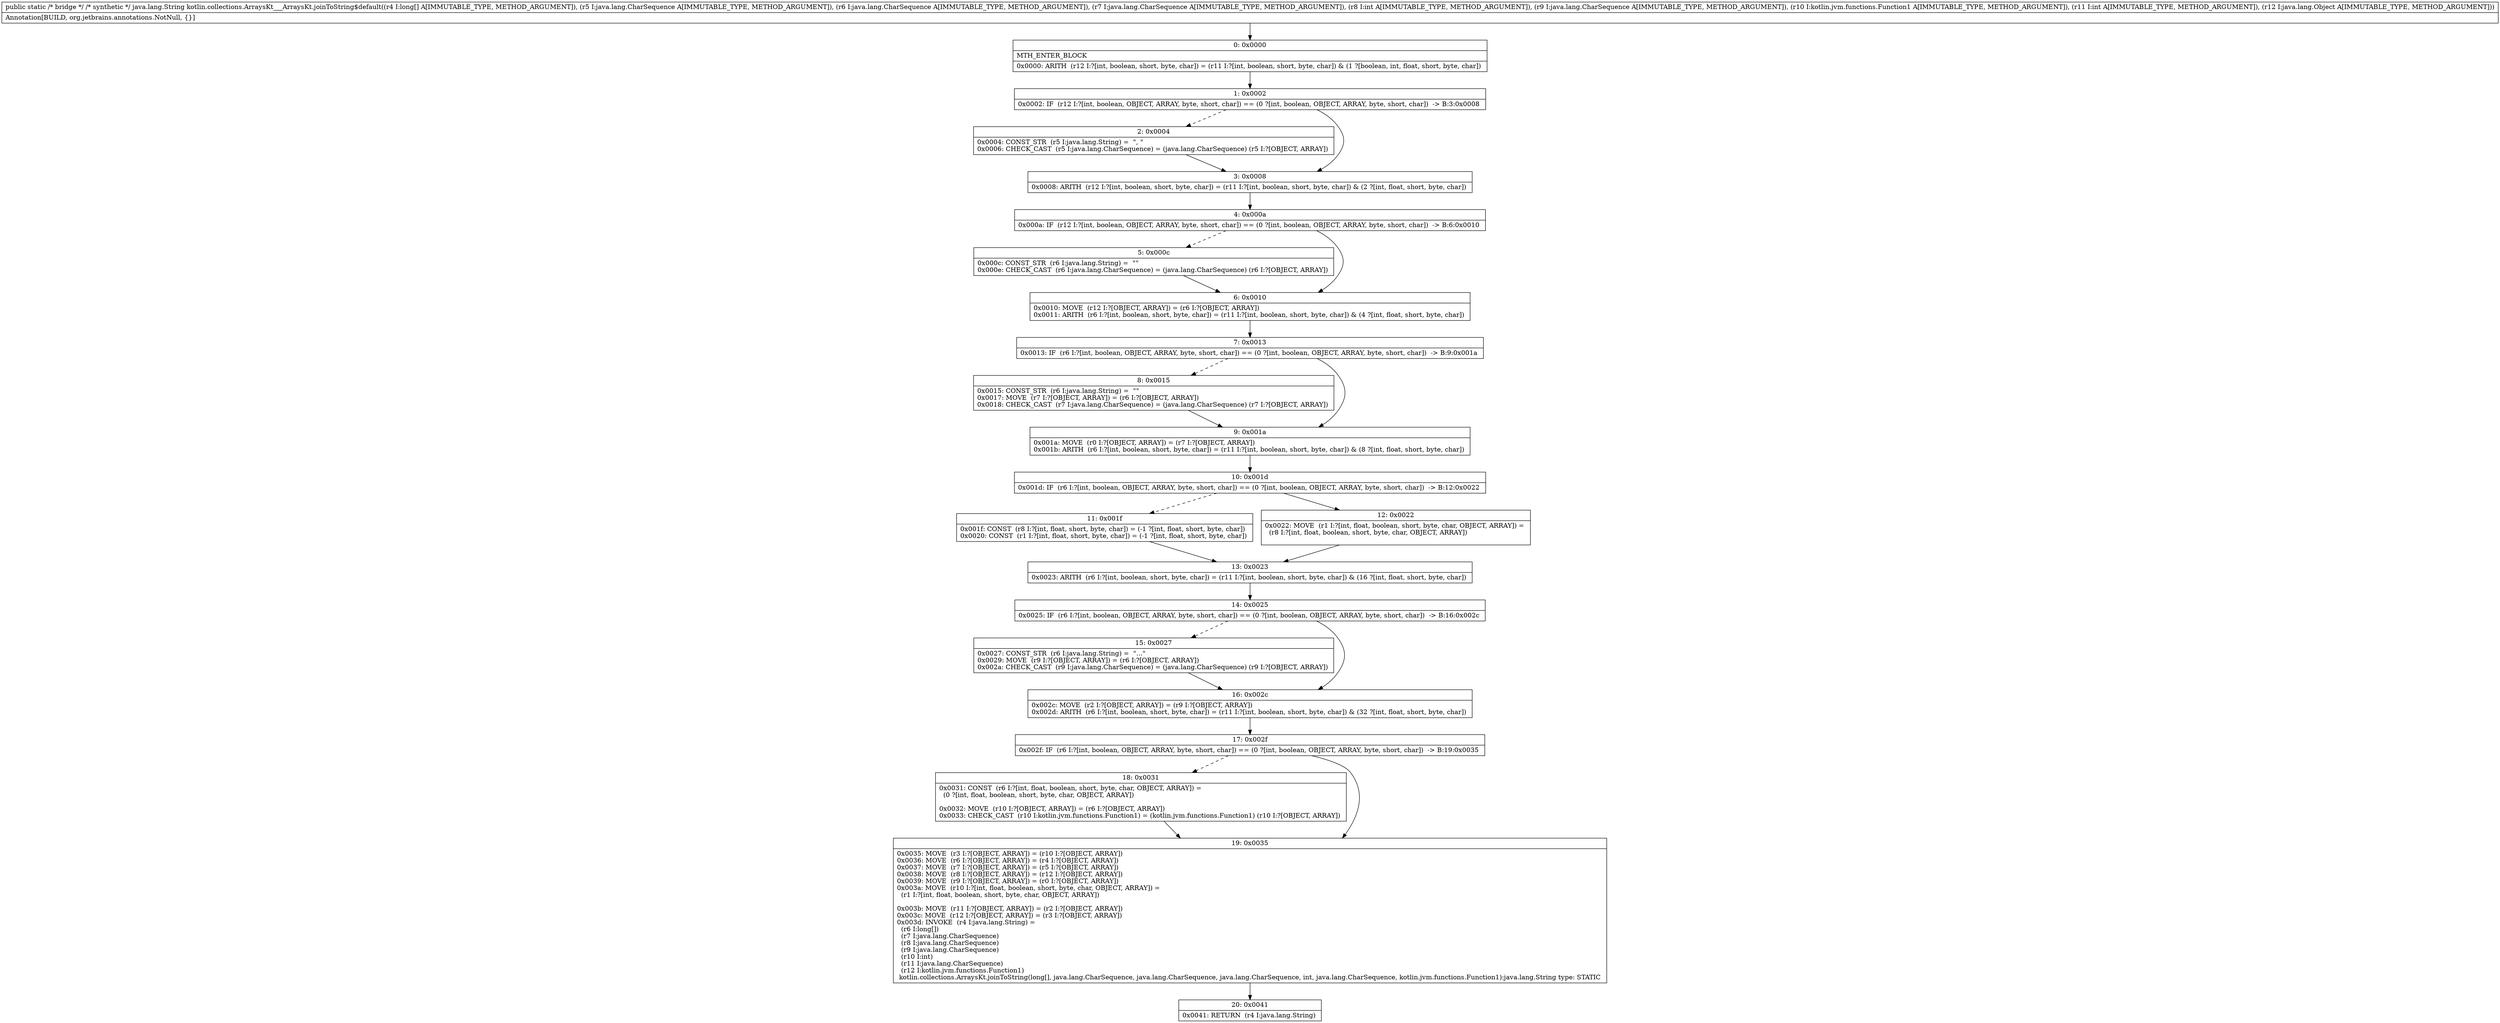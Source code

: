 digraph "CFG forkotlin.collections.ArraysKt___ArraysKt.joinToString$default([JLjava\/lang\/CharSequence;Ljava\/lang\/CharSequence;Ljava\/lang\/CharSequence;ILjava\/lang\/CharSequence;Lkotlin\/jvm\/functions\/Function1;ILjava\/lang\/Object;)Ljava\/lang\/String;" {
Node_0 [shape=record,label="{0\:\ 0x0000|MTH_ENTER_BLOCK\l|0x0000: ARITH  (r12 I:?[int, boolean, short, byte, char]) = (r11 I:?[int, boolean, short, byte, char]) & (1 ?[boolean, int, float, short, byte, char]) \l}"];
Node_1 [shape=record,label="{1\:\ 0x0002|0x0002: IF  (r12 I:?[int, boolean, OBJECT, ARRAY, byte, short, char]) == (0 ?[int, boolean, OBJECT, ARRAY, byte, short, char])  \-\> B:3:0x0008 \l}"];
Node_2 [shape=record,label="{2\:\ 0x0004|0x0004: CONST_STR  (r5 I:java.lang.String) =  \", \" \l0x0006: CHECK_CAST  (r5 I:java.lang.CharSequence) = (java.lang.CharSequence) (r5 I:?[OBJECT, ARRAY]) \l}"];
Node_3 [shape=record,label="{3\:\ 0x0008|0x0008: ARITH  (r12 I:?[int, boolean, short, byte, char]) = (r11 I:?[int, boolean, short, byte, char]) & (2 ?[int, float, short, byte, char]) \l}"];
Node_4 [shape=record,label="{4\:\ 0x000a|0x000a: IF  (r12 I:?[int, boolean, OBJECT, ARRAY, byte, short, char]) == (0 ?[int, boolean, OBJECT, ARRAY, byte, short, char])  \-\> B:6:0x0010 \l}"];
Node_5 [shape=record,label="{5\:\ 0x000c|0x000c: CONST_STR  (r6 I:java.lang.String) =  \"\" \l0x000e: CHECK_CAST  (r6 I:java.lang.CharSequence) = (java.lang.CharSequence) (r6 I:?[OBJECT, ARRAY]) \l}"];
Node_6 [shape=record,label="{6\:\ 0x0010|0x0010: MOVE  (r12 I:?[OBJECT, ARRAY]) = (r6 I:?[OBJECT, ARRAY]) \l0x0011: ARITH  (r6 I:?[int, boolean, short, byte, char]) = (r11 I:?[int, boolean, short, byte, char]) & (4 ?[int, float, short, byte, char]) \l}"];
Node_7 [shape=record,label="{7\:\ 0x0013|0x0013: IF  (r6 I:?[int, boolean, OBJECT, ARRAY, byte, short, char]) == (0 ?[int, boolean, OBJECT, ARRAY, byte, short, char])  \-\> B:9:0x001a \l}"];
Node_8 [shape=record,label="{8\:\ 0x0015|0x0015: CONST_STR  (r6 I:java.lang.String) =  \"\" \l0x0017: MOVE  (r7 I:?[OBJECT, ARRAY]) = (r6 I:?[OBJECT, ARRAY]) \l0x0018: CHECK_CAST  (r7 I:java.lang.CharSequence) = (java.lang.CharSequence) (r7 I:?[OBJECT, ARRAY]) \l}"];
Node_9 [shape=record,label="{9\:\ 0x001a|0x001a: MOVE  (r0 I:?[OBJECT, ARRAY]) = (r7 I:?[OBJECT, ARRAY]) \l0x001b: ARITH  (r6 I:?[int, boolean, short, byte, char]) = (r11 I:?[int, boolean, short, byte, char]) & (8 ?[int, float, short, byte, char]) \l}"];
Node_10 [shape=record,label="{10\:\ 0x001d|0x001d: IF  (r6 I:?[int, boolean, OBJECT, ARRAY, byte, short, char]) == (0 ?[int, boolean, OBJECT, ARRAY, byte, short, char])  \-\> B:12:0x0022 \l}"];
Node_11 [shape=record,label="{11\:\ 0x001f|0x001f: CONST  (r8 I:?[int, float, short, byte, char]) = (\-1 ?[int, float, short, byte, char]) \l0x0020: CONST  (r1 I:?[int, float, short, byte, char]) = (\-1 ?[int, float, short, byte, char]) \l}"];
Node_12 [shape=record,label="{12\:\ 0x0022|0x0022: MOVE  (r1 I:?[int, float, boolean, short, byte, char, OBJECT, ARRAY]) = \l  (r8 I:?[int, float, boolean, short, byte, char, OBJECT, ARRAY])\l \l}"];
Node_13 [shape=record,label="{13\:\ 0x0023|0x0023: ARITH  (r6 I:?[int, boolean, short, byte, char]) = (r11 I:?[int, boolean, short, byte, char]) & (16 ?[int, float, short, byte, char]) \l}"];
Node_14 [shape=record,label="{14\:\ 0x0025|0x0025: IF  (r6 I:?[int, boolean, OBJECT, ARRAY, byte, short, char]) == (0 ?[int, boolean, OBJECT, ARRAY, byte, short, char])  \-\> B:16:0x002c \l}"];
Node_15 [shape=record,label="{15\:\ 0x0027|0x0027: CONST_STR  (r6 I:java.lang.String) =  \"...\" \l0x0029: MOVE  (r9 I:?[OBJECT, ARRAY]) = (r6 I:?[OBJECT, ARRAY]) \l0x002a: CHECK_CAST  (r9 I:java.lang.CharSequence) = (java.lang.CharSequence) (r9 I:?[OBJECT, ARRAY]) \l}"];
Node_16 [shape=record,label="{16\:\ 0x002c|0x002c: MOVE  (r2 I:?[OBJECT, ARRAY]) = (r9 I:?[OBJECT, ARRAY]) \l0x002d: ARITH  (r6 I:?[int, boolean, short, byte, char]) = (r11 I:?[int, boolean, short, byte, char]) & (32 ?[int, float, short, byte, char]) \l}"];
Node_17 [shape=record,label="{17\:\ 0x002f|0x002f: IF  (r6 I:?[int, boolean, OBJECT, ARRAY, byte, short, char]) == (0 ?[int, boolean, OBJECT, ARRAY, byte, short, char])  \-\> B:19:0x0035 \l}"];
Node_18 [shape=record,label="{18\:\ 0x0031|0x0031: CONST  (r6 I:?[int, float, boolean, short, byte, char, OBJECT, ARRAY]) = \l  (0 ?[int, float, boolean, short, byte, char, OBJECT, ARRAY])\l \l0x0032: MOVE  (r10 I:?[OBJECT, ARRAY]) = (r6 I:?[OBJECT, ARRAY]) \l0x0033: CHECK_CAST  (r10 I:kotlin.jvm.functions.Function1) = (kotlin.jvm.functions.Function1) (r10 I:?[OBJECT, ARRAY]) \l}"];
Node_19 [shape=record,label="{19\:\ 0x0035|0x0035: MOVE  (r3 I:?[OBJECT, ARRAY]) = (r10 I:?[OBJECT, ARRAY]) \l0x0036: MOVE  (r6 I:?[OBJECT, ARRAY]) = (r4 I:?[OBJECT, ARRAY]) \l0x0037: MOVE  (r7 I:?[OBJECT, ARRAY]) = (r5 I:?[OBJECT, ARRAY]) \l0x0038: MOVE  (r8 I:?[OBJECT, ARRAY]) = (r12 I:?[OBJECT, ARRAY]) \l0x0039: MOVE  (r9 I:?[OBJECT, ARRAY]) = (r0 I:?[OBJECT, ARRAY]) \l0x003a: MOVE  (r10 I:?[int, float, boolean, short, byte, char, OBJECT, ARRAY]) = \l  (r1 I:?[int, float, boolean, short, byte, char, OBJECT, ARRAY])\l \l0x003b: MOVE  (r11 I:?[OBJECT, ARRAY]) = (r2 I:?[OBJECT, ARRAY]) \l0x003c: MOVE  (r12 I:?[OBJECT, ARRAY]) = (r3 I:?[OBJECT, ARRAY]) \l0x003d: INVOKE  (r4 I:java.lang.String) = \l  (r6 I:long[])\l  (r7 I:java.lang.CharSequence)\l  (r8 I:java.lang.CharSequence)\l  (r9 I:java.lang.CharSequence)\l  (r10 I:int)\l  (r11 I:java.lang.CharSequence)\l  (r12 I:kotlin.jvm.functions.Function1)\l kotlin.collections.ArraysKt.joinToString(long[], java.lang.CharSequence, java.lang.CharSequence, java.lang.CharSequence, int, java.lang.CharSequence, kotlin.jvm.functions.Function1):java.lang.String type: STATIC \l}"];
Node_20 [shape=record,label="{20\:\ 0x0041|0x0041: RETURN  (r4 I:java.lang.String) \l}"];
MethodNode[shape=record,label="{public static \/* bridge *\/ \/* synthetic *\/ java.lang.String kotlin.collections.ArraysKt___ArraysKt.joinToString$default((r4 I:long[] A[IMMUTABLE_TYPE, METHOD_ARGUMENT]), (r5 I:java.lang.CharSequence A[IMMUTABLE_TYPE, METHOD_ARGUMENT]), (r6 I:java.lang.CharSequence A[IMMUTABLE_TYPE, METHOD_ARGUMENT]), (r7 I:java.lang.CharSequence A[IMMUTABLE_TYPE, METHOD_ARGUMENT]), (r8 I:int A[IMMUTABLE_TYPE, METHOD_ARGUMENT]), (r9 I:java.lang.CharSequence A[IMMUTABLE_TYPE, METHOD_ARGUMENT]), (r10 I:kotlin.jvm.functions.Function1 A[IMMUTABLE_TYPE, METHOD_ARGUMENT]), (r11 I:int A[IMMUTABLE_TYPE, METHOD_ARGUMENT]), (r12 I:java.lang.Object A[IMMUTABLE_TYPE, METHOD_ARGUMENT]))  | Annotation[BUILD, org.jetbrains.annotations.NotNull, \{\}]\l}"];
MethodNode -> Node_0;
Node_0 -> Node_1;
Node_1 -> Node_2[style=dashed];
Node_1 -> Node_3;
Node_2 -> Node_3;
Node_3 -> Node_4;
Node_4 -> Node_5[style=dashed];
Node_4 -> Node_6;
Node_5 -> Node_6;
Node_6 -> Node_7;
Node_7 -> Node_8[style=dashed];
Node_7 -> Node_9;
Node_8 -> Node_9;
Node_9 -> Node_10;
Node_10 -> Node_11[style=dashed];
Node_10 -> Node_12;
Node_11 -> Node_13;
Node_12 -> Node_13;
Node_13 -> Node_14;
Node_14 -> Node_15[style=dashed];
Node_14 -> Node_16;
Node_15 -> Node_16;
Node_16 -> Node_17;
Node_17 -> Node_18[style=dashed];
Node_17 -> Node_19;
Node_18 -> Node_19;
Node_19 -> Node_20;
}

